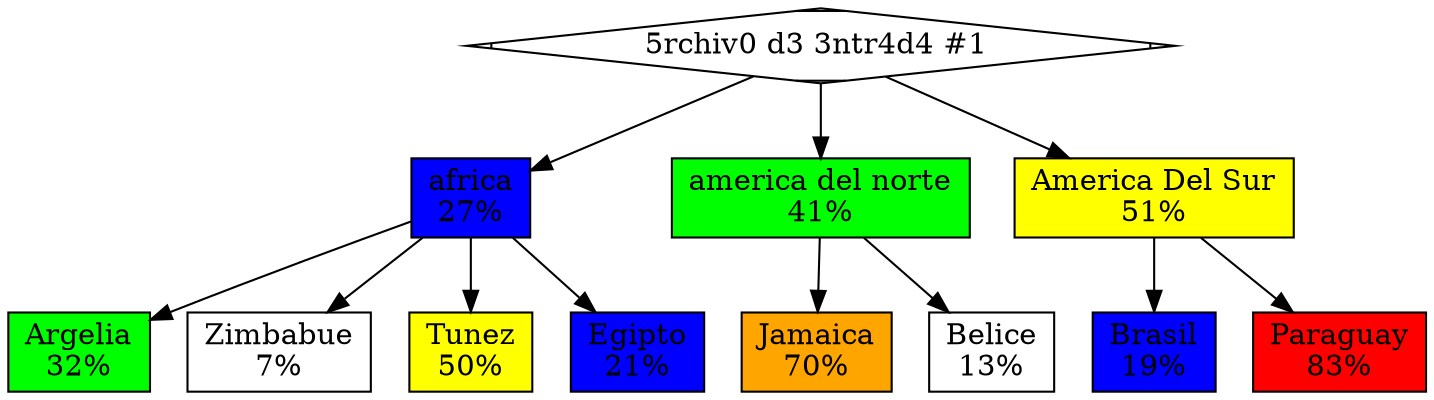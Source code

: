 digraph G {
"5rchiv0 d3 3ntr4d4 #1 "[shape=Mdiamond];
 "5rchiv0 d3 3ntr4d4 #1 " -> "africa";
    "Argelia"[style=filled, shape=box, label="Argelia\n32%", fillcolor=green];
    "africa" -> "Argelia";
    "Zimbabue"[style=filled, shape=box, label="Zimbabue\n7%", fillcolor=white];
    "africa" -> "Zimbabue";
    "Tunez"[style=filled, shape=box, label="Tunez\n50%", fillcolor=yellow];
    "africa" -> "Tunez";
    "Egipto"[style=filled, shape=box, label="Egipto\n21%", fillcolor=blue];
    "africa" -> "Egipto";
    "africa"[style=filled, shape=box, label="africa\n27%", fillcolor=blue];
 "5rchiv0 d3 3ntr4d4 #1 " -> "america del norte";
    "Jamaica"[style=filled, shape=box, label="Jamaica\n70%", fillcolor=orange];
    "america del norte" -> "Jamaica";
    "Belice"[style=filled, shape=box, label="Belice\n13%", fillcolor=white];
    "america del norte" -> "Belice";
    "america del norte"[style=filled, shape=box, label="america del norte\n41%", fillcolor=green];
 "5rchiv0 d3 3ntr4d4 #1 " -> "America Del Sur";
    "Brasil"[style=filled, shape=box, label="Brasil\n19%", fillcolor=blue];
    "America Del Sur" -> "Brasil";
    "Paraguay"[style=filled, shape=box, label="Paraguay\n83%", fillcolor=red];
    "America Del Sur" -> "Paraguay";
    "America Del Sur"[style=filled, shape=box, label="America Del Sur\n51%", fillcolor=yellow];
}
